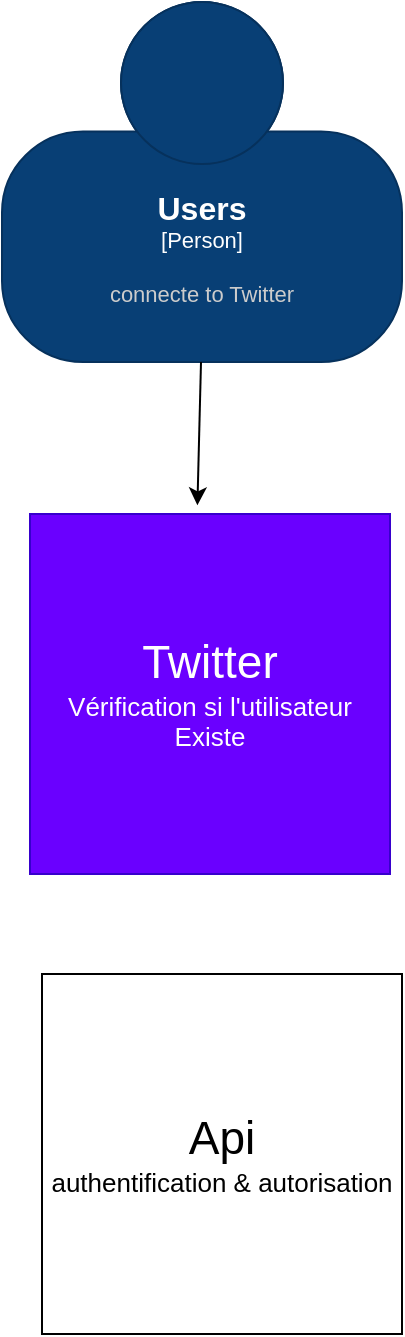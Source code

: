 <mxfile version="23.1.0" type="github" pages="4">
  <diagram name="Context" id="UzFTx2yavQ5M15LHR8bz">
    <mxGraphModel dx="1364" dy="759" grid="1" gridSize="10" guides="1" tooltips="1" connect="1" arrows="1" fold="1" page="1" pageScale="1" pageWidth="827" pageHeight="1169" math="0" shadow="0">
      <root>
        <mxCell id="0" />
        <mxCell id="1" parent="0" />
        <object placeholders="1" c4Name="Users" c4Type="Person" c4Description="connecte to Twitter" label="&lt;font style=&quot;font-size: 16px&quot;&gt;&lt;b&gt;%c4Name%&lt;/b&gt;&lt;/font&gt;&lt;div&gt;[%c4Type%]&lt;/div&gt;&lt;br&gt;&lt;div&gt;&lt;font style=&quot;font-size: 11px&quot;&gt;&lt;font color=&quot;#cccccc&quot;&gt;%c4Description%&lt;/font&gt;&lt;/div&gt;" id="jwU-6gkFUe0PNRM7pe_o-1">
          <mxCell style="html=1;fontSize=11;dashed=0;whiteSpace=wrap;fillColor=#083F75;strokeColor=#06315C;fontColor=#ffffff;shape=mxgraph.c4.person2;align=center;metaEdit=1;points=[[0.5,0,0],[1,0.5,0],[1,0.75,0],[0.75,1,0],[0.5,1,0],[0.25,1,0],[0,0.75,0],[0,0.5,0]];resizable=0;" vertex="1" parent="1">
            <mxGeometry x="310" y="44" width="200" height="180" as="geometry" />
          </mxCell>
        </object>
        <mxCell id="uugxL2xOo_f1eSCkZ4D2-1" value="" style="endArrow=classic;html=1;rounded=0;entryX=0.465;entryY=-0.024;entryDx=0;entryDy=0;entryPerimeter=0;" edge="1" parent="1" target="uugxL2xOo_f1eSCkZ4D2-2">
          <mxGeometry width="50" height="50" relative="1" as="geometry">
            <mxPoint x="409.5" y="224" as="sourcePoint" />
            <mxPoint x="409.5" y="284" as="targetPoint" />
          </mxGeometry>
        </mxCell>
        <mxCell id="uugxL2xOo_f1eSCkZ4D2-2" value="&lt;font style=&quot;&quot;&gt;&lt;span style=&quot;font-size: 23px;&quot;&gt;Twitter&lt;/span&gt;&lt;br&gt;&lt;font style=&quot;font-size: 13px;&quot;&gt;Vérification si l&#39;utilisateur Existe&lt;/font&gt;&lt;br&gt;&lt;/font&gt;" style="whiteSpace=wrap;html=1;aspect=fixed;fillColor=#6a00ff;strokeColor=#3700CC;fontColor=#ffffff;" vertex="1" parent="1">
          <mxGeometry x="324" y="300" width="180" height="180" as="geometry" />
        </mxCell>
        <mxCell id="uugxL2xOo_f1eSCkZ4D2-5" value="&lt;font style=&quot;&quot;&gt;&lt;span style=&quot;font-size: 23px;&quot;&gt;Api&lt;/span&gt;&lt;br&gt;&lt;font style=&quot;font-size: 13px;&quot;&gt;authentification &amp;amp; autorisation&lt;/font&gt;&lt;br&gt;&lt;/font&gt;" style="whiteSpace=wrap;html=1;aspect=fixed;" vertex="1" parent="1">
          <mxGeometry x="330" y="530" width="180" height="180" as="geometry" />
        </mxCell>
      </root>
    </mxGraphModel>
  </diagram>
  <diagram id="W9NVEYFs-IJxaR5nbtQ2" name="composant">
    <mxGraphModel dx="1364" dy="759" grid="1" gridSize="10" guides="1" tooltips="1" connect="1" arrows="1" fold="1" page="1" pageScale="1" pageWidth="827" pageHeight="1169" math="0" shadow="0">
      <root>
        <mxCell id="0" />
        <mxCell id="1" parent="0" />
      </root>
    </mxGraphModel>
  </diagram>
  <diagram id="VpnFodK670W0x09_DOu9" name="container">
    <mxGraphModel dx="1364" dy="759" grid="1" gridSize="10" guides="1" tooltips="1" connect="1" arrows="1" fold="1" page="1" pageScale="1" pageWidth="827" pageHeight="1169" math="0" shadow="0">
      <root>
        <mxCell id="0" />
        <mxCell id="1" parent="0" />
      </root>
    </mxGraphModel>
  </diagram>
  <diagram id="FNJYwERDZlNyFsi6tvYU" name="code">
    <mxGraphModel dx="1364" dy="759" grid="1" gridSize="10" guides="1" tooltips="1" connect="1" arrows="1" fold="1" page="1" pageScale="1" pageWidth="827" pageHeight="1169" math="0" shadow="0">
      <root>
        <mxCell id="0" />
        <mxCell id="1" parent="0" />
        <object placeholders="1" c4Name="Person name" c4Type="Person" c4Description="Description of person." label="&lt;font style=&quot;font-size: 16px&quot;&gt;&lt;b&gt;%c4Name%&lt;/b&gt;&lt;/font&gt;&lt;div&gt;[%c4Type%]&lt;/div&gt;&lt;br&gt;&lt;div&gt;&lt;font style=&quot;font-size: 11px&quot;&gt;&lt;font color=&quot;#cccccc&quot;&gt;%c4Description%&lt;/font&gt;&lt;/div&gt;" id="fFudsxGQU-FykIs7FFjz-2">
          <mxCell style="html=1;fontSize=11;dashed=0;whiteSpace=wrap;fillColor=#083F75;strokeColor=#06315C;fontColor=#ffffff;shape=mxgraph.c4.person2;align=center;metaEdit=1;points=[[0.5,0,0],[1,0.5,0],[1,0.75,0],[0.75,1,0],[0.5,1,0],[0.25,1,0],[0,0.75,0],[0,0.5,0]];resizable=0;" vertex="1" parent="1">
            <mxGeometry x="280" y="90" width="200" height="180" as="geometry" />
          </mxCell>
        </object>
      </root>
    </mxGraphModel>
  </diagram>
</mxfile>
